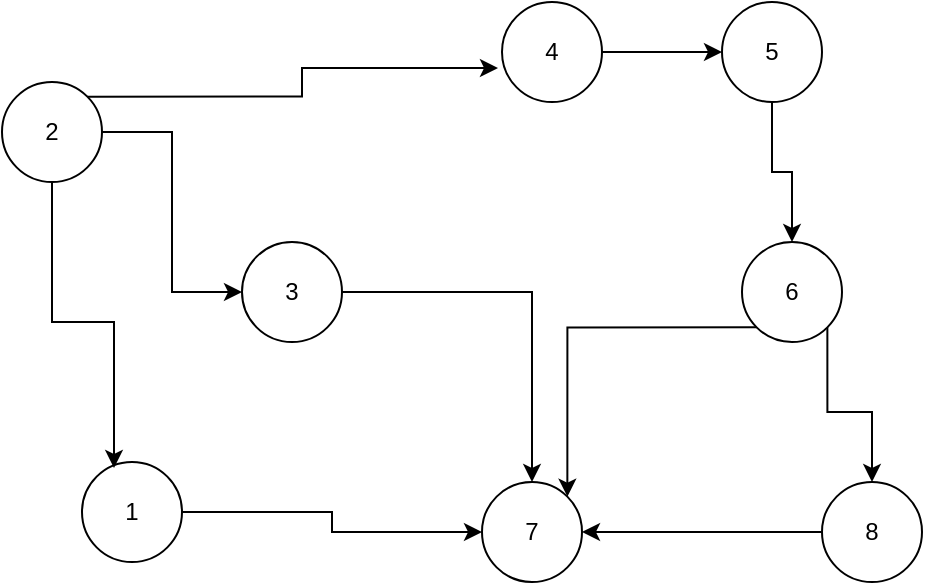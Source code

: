 <mxfile version="14.8.3" type="github">
  <diagram id="tnnwvDFPQhaXpr6YsV1o" name="Page-1">
    <mxGraphModel dx="970" dy="657" grid="1" gridSize="10" guides="1" tooltips="1" connect="1" arrows="1" fold="1" page="1" pageScale="1" pageWidth="827" pageHeight="1169" math="0" shadow="0">
      <root>
        <mxCell id="0" />
        <mxCell id="1" parent="0" />
        <mxCell id="4Q3HJ6j5sPX-1mwMfQ2i-41" style="edgeStyle=orthogonalEdgeStyle;rounded=0;orthogonalLoop=1;jettySize=auto;html=1;exitX=1;exitY=0.5;exitDx=0;exitDy=0;entryX=0;entryY=0.5;entryDx=0;entryDy=0;" edge="1" parent="1" source="4Q3HJ6j5sPX-1mwMfQ2i-25" target="4Q3HJ6j5sPX-1mwMfQ2i-30">
          <mxGeometry relative="1" as="geometry" />
        </mxCell>
        <mxCell id="4Q3HJ6j5sPX-1mwMfQ2i-25" value="4" style="ellipse;whiteSpace=wrap;html=1;aspect=fixed;" vertex="1" parent="1">
          <mxGeometry x="400" y="80" width="50" height="50" as="geometry" />
        </mxCell>
        <mxCell id="4Q3HJ6j5sPX-1mwMfQ2i-38" style="edgeStyle=orthogonalEdgeStyle;rounded=0;orthogonalLoop=1;jettySize=auto;html=1;exitX=0;exitY=1;exitDx=0;exitDy=0;entryX=1;entryY=0;entryDx=0;entryDy=0;" edge="1" parent="1" source="4Q3HJ6j5sPX-1mwMfQ2i-26" target="4Q3HJ6j5sPX-1mwMfQ2i-28">
          <mxGeometry relative="1" as="geometry" />
        </mxCell>
        <mxCell id="4Q3HJ6j5sPX-1mwMfQ2i-42" style="edgeStyle=orthogonalEdgeStyle;rounded=0;orthogonalLoop=1;jettySize=auto;html=1;exitX=1;exitY=1;exitDx=0;exitDy=0;" edge="1" parent="1" source="4Q3HJ6j5sPX-1mwMfQ2i-26" target="4Q3HJ6j5sPX-1mwMfQ2i-32">
          <mxGeometry relative="1" as="geometry" />
        </mxCell>
        <mxCell id="4Q3HJ6j5sPX-1mwMfQ2i-26" value="6" style="ellipse;whiteSpace=wrap;html=1;aspect=fixed;" vertex="1" parent="1">
          <mxGeometry x="520" y="200" width="50" height="50" as="geometry" />
        </mxCell>
        <mxCell id="4Q3HJ6j5sPX-1mwMfQ2i-36" style="edgeStyle=orthogonalEdgeStyle;rounded=0;orthogonalLoop=1;jettySize=auto;html=1;exitX=1;exitY=0.5;exitDx=0;exitDy=0;" edge="1" parent="1" source="4Q3HJ6j5sPX-1mwMfQ2i-27" target="4Q3HJ6j5sPX-1mwMfQ2i-28">
          <mxGeometry relative="1" as="geometry" />
        </mxCell>
        <mxCell id="4Q3HJ6j5sPX-1mwMfQ2i-27" value="3" style="ellipse;whiteSpace=wrap;html=1;aspect=fixed;" vertex="1" parent="1">
          <mxGeometry x="270" y="200" width="50" height="50" as="geometry" />
        </mxCell>
        <mxCell id="4Q3HJ6j5sPX-1mwMfQ2i-28" value="7" style="ellipse;whiteSpace=wrap;html=1;aspect=fixed;" vertex="1" parent="1">
          <mxGeometry x="390" y="320" width="50" height="50" as="geometry" />
        </mxCell>
        <mxCell id="4Q3HJ6j5sPX-1mwMfQ2i-37" style="edgeStyle=orthogonalEdgeStyle;rounded=0;orthogonalLoop=1;jettySize=auto;html=1;exitX=1;exitY=0.5;exitDx=0;exitDy=0;" edge="1" parent="1" source="4Q3HJ6j5sPX-1mwMfQ2i-29" target="4Q3HJ6j5sPX-1mwMfQ2i-28">
          <mxGeometry relative="1" as="geometry" />
        </mxCell>
        <mxCell id="4Q3HJ6j5sPX-1mwMfQ2i-29" value="1" style="ellipse;whiteSpace=wrap;html=1;aspect=fixed;" vertex="1" parent="1">
          <mxGeometry x="190" y="310" width="50" height="50" as="geometry" />
        </mxCell>
        <mxCell id="4Q3HJ6j5sPX-1mwMfQ2i-40" style="edgeStyle=orthogonalEdgeStyle;rounded=0;orthogonalLoop=1;jettySize=auto;html=1;exitX=0.5;exitY=1;exitDx=0;exitDy=0;entryX=0.5;entryY=0;entryDx=0;entryDy=0;" edge="1" parent="1" source="4Q3HJ6j5sPX-1mwMfQ2i-30" target="4Q3HJ6j5sPX-1mwMfQ2i-26">
          <mxGeometry relative="1" as="geometry" />
        </mxCell>
        <mxCell id="4Q3HJ6j5sPX-1mwMfQ2i-30" value="5" style="ellipse;whiteSpace=wrap;html=1;aspect=fixed;" vertex="1" parent="1">
          <mxGeometry x="510" y="80" width="50" height="50" as="geometry" />
        </mxCell>
        <mxCell id="4Q3HJ6j5sPX-1mwMfQ2i-33" style="edgeStyle=orthogonalEdgeStyle;rounded=0;orthogonalLoop=1;jettySize=auto;html=1;exitX=0.5;exitY=1;exitDx=0;exitDy=0;entryX=0.32;entryY=0.06;entryDx=0;entryDy=0;entryPerimeter=0;" edge="1" parent="1" source="4Q3HJ6j5sPX-1mwMfQ2i-31" target="4Q3HJ6j5sPX-1mwMfQ2i-29">
          <mxGeometry relative="1" as="geometry" />
        </mxCell>
        <mxCell id="4Q3HJ6j5sPX-1mwMfQ2i-34" style="edgeStyle=orthogonalEdgeStyle;rounded=0;orthogonalLoop=1;jettySize=auto;html=1;exitX=1;exitY=0.5;exitDx=0;exitDy=0;entryX=0;entryY=0.5;entryDx=0;entryDy=0;" edge="1" parent="1" source="4Q3HJ6j5sPX-1mwMfQ2i-31" target="4Q3HJ6j5sPX-1mwMfQ2i-27">
          <mxGeometry relative="1" as="geometry" />
        </mxCell>
        <mxCell id="4Q3HJ6j5sPX-1mwMfQ2i-35" style="edgeStyle=orthogonalEdgeStyle;rounded=0;orthogonalLoop=1;jettySize=auto;html=1;exitX=1;exitY=0;exitDx=0;exitDy=0;entryX=-0.04;entryY=0.66;entryDx=0;entryDy=0;entryPerimeter=0;" edge="1" parent="1" source="4Q3HJ6j5sPX-1mwMfQ2i-31" target="4Q3HJ6j5sPX-1mwMfQ2i-25">
          <mxGeometry relative="1" as="geometry" />
        </mxCell>
        <mxCell id="4Q3HJ6j5sPX-1mwMfQ2i-31" value="2" style="ellipse;whiteSpace=wrap;html=1;aspect=fixed;" vertex="1" parent="1">
          <mxGeometry x="150" y="120" width="50" height="50" as="geometry" />
        </mxCell>
        <mxCell id="4Q3HJ6j5sPX-1mwMfQ2i-39" style="edgeStyle=orthogonalEdgeStyle;rounded=0;orthogonalLoop=1;jettySize=auto;html=1;exitX=0;exitY=0.5;exitDx=0;exitDy=0;entryX=1;entryY=0.5;entryDx=0;entryDy=0;" edge="1" parent="1" source="4Q3HJ6j5sPX-1mwMfQ2i-32" target="4Q3HJ6j5sPX-1mwMfQ2i-28">
          <mxGeometry relative="1" as="geometry" />
        </mxCell>
        <mxCell id="4Q3HJ6j5sPX-1mwMfQ2i-32" value="8" style="ellipse;whiteSpace=wrap;html=1;aspect=fixed;" vertex="1" parent="1">
          <mxGeometry x="560" y="320" width="50" height="50" as="geometry" />
        </mxCell>
      </root>
    </mxGraphModel>
  </diagram>
</mxfile>
